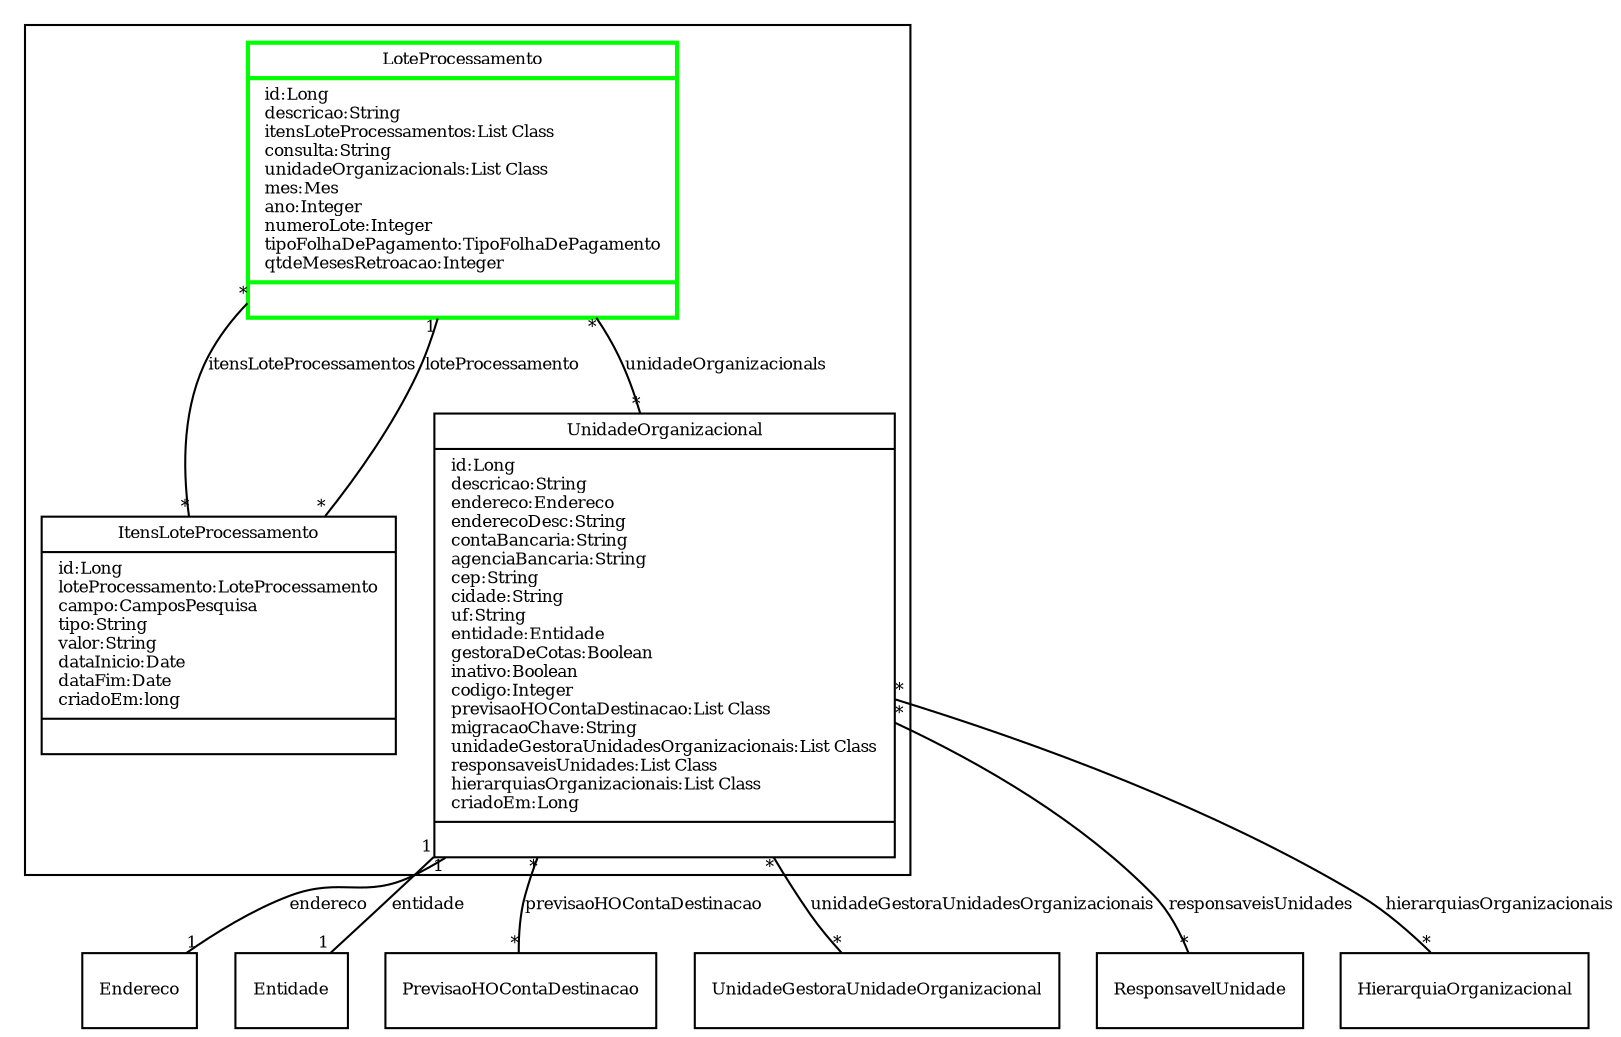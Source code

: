 digraph G{
fontname = "Times-Roman"
fontsize = 8

node [
        fontname = "Times-Roman"
        fontsize = 8
        shape = "record"
]

edge [
        fontname = "Times-Roman"
        fontsize = 8
]

subgraph clusterLOTE_PROCESSAMENTO
{
LoteProcessamento [style=bold,color="#00FF00"label = "{LoteProcessamento|id:Long\ldescricao:String\litensLoteProcessamentos:List Class\lconsulta:String\lunidadeOrganizacionals:List Class\lmes:Mes\lano:Integer\lnumeroLote:Integer\ltipoFolhaDePagamento:TipoFolhaDePagamento\lqtdeMesesRetroacao:Integer\l|\l}"]
ItensLoteProcessamento [label = "{ItensLoteProcessamento|id:Long\lloteProcessamento:LoteProcessamento\lcampo:CamposPesquisa\ltipo:String\lvalor:String\ldataInicio:Date\ldataFim:Date\lcriadoEm:long\l|\l}"]
UnidadeOrganizacional [label = "{UnidadeOrganizacional|id:Long\ldescricao:String\lendereco:Endereco\lenderecoDesc:String\lcontaBancaria:String\lagenciaBancaria:String\lcep:String\lcidade:String\luf:String\lentidade:Entidade\lgestoraDeCotas:Boolean\linativo:Boolean\lcodigo:Integer\lprevisaoHOContaDestinacao:List Class\lmigracaoChave:String\lunidadeGestoraUnidadesOrganizacionais:List Class\lresponsaveisUnidades:List Class\lhierarquiasOrganizacionais:List Class\lcriadoEm:Long\l|\l}"]
}
edge [arrowhead = "none" headlabel = "*" taillabel = "*"] LoteProcessamento -> ItensLoteProcessamento [label = "itensLoteProcessamentos"]
edge [arrowhead = "none" headlabel = "*" taillabel = "*"] LoteProcessamento -> UnidadeOrganizacional [label = "unidadeOrganizacionals"]
edge [arrowhead = "none" headlabel = "1" taillabel = "*"] ItensLoteProcessamento -> LoteProcessamento [label = "loteProcessamento"]
edge [arrowhead = "none" headlabel = "1" taillabel = "1"] UnidadeOrganizacional -> Endereco [label = "endereco"]
edge [arrowhead = "none" headlabel = "1" taillabel = "1"] UnidadeOrganizacional -> Entidade [label = "entidade"]
edge [arrowhead = "none" headlabel = "*" taillabel = "*"] UnidadeOrganizacional -> PrevisaoHOContaDestinacao [label = "previsaoHOContaDestinacao"]
edge [arrowhead = "none" headlabel = "*" taillabel = "*"] UnidadeOrganizacional -> UnidadeGestoraUnidadeOrganizacional [label = "unidadeGestoraUnidadesOrganizacionais"]
edge [arrowhead = "none" headlabel = "*" taillabel = "*"] UnidadeOrganizacional -> ResponsavelUnidade [label = "responsaveisUnidades"]
edge [arrowhead = "none" headlabel = "*" taillabel = "*"] UnidadeOrganizacional -> HierarquiaOrganizacional [label = "hierarquiasOrganizacionais"]
}

